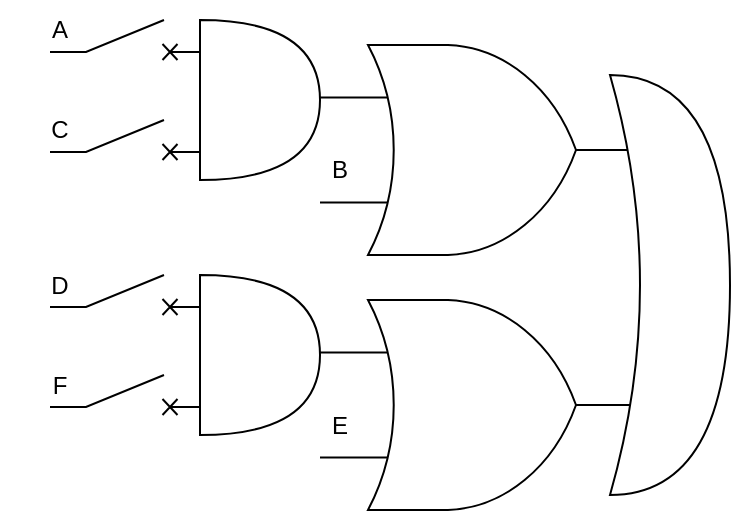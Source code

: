 <mxfile>
    <diagram id="gHxUb5GOQDzsbn01GieA" name="Page-1">
        <mxGraphModel dx="965" dy="546" grid="1" gridSize="10" guides="1" tooltips="1" connect="1" arrows="1" fold="1" page="1" pageScale="1" pageWidth="850" pageHeight="1100" math="0" shadow="0">
            <root>
                <mxCell id="0"/>
                <mxCell id="1" parent="0"/>
                <mxCell id="3" value="" style="verticalLabelPosition=bottom;shadow=0;dashed=0;align=center;html=1;verticalAlign=top;shape=mxgraph.electrical.logic_gates.logic_gate;operation=or;" vertex="1" parent="1">
                    <mxGeometry x="280" y="92.5" width="160" height="105" as="geometry"/>
                </mxCell>
                <mxCell id="4" value="" style="shape=or;whiteSpace=wrap;html=1;" vertex="1" parent="1">
                    <mxGeometry x="220" y="80" width="60" height="80" as="geometry"/>
                </mxCell>
                <mxCell id="8" value="B" style="text;html=1;strokeColor=none;fillColor=none;align=center;verticalAlign=middle;whiteSpace=wrap;rounded=0;" vertex="1" parent="1">
                    <mxGeometry x="260" y="140" width="60" height="30" as="geometry"/>
                </mxCell>
                <mxCell id="9" value="" style="pointerEvents=1;verticalLabelPosition=bottom;shadow=0;dashed=0;align=center;html=1;verticalAlign=top;shape=mxgraph.electrical.electro-mechanical.circuitBreaker2;elSwitchState=off;" vertex="1" parent="1">
                    <mxGeometry x="145" y="130" width="75" height="20" as="geometry"/>
                </mxCell>
                <mxCell id="10" value="C" style="text;html=1;strokeColor=none;fillColor=none;align=center;verticalAlign=middle;whiteSpace=wrap;rounded=0;" vertex="1" parent="1">
                    <mxGeometry x="120" y="120" width="60" height="30" as="geometry"/>
                </mxCell>
                <mxCell id="19" value="" style="pointerEvents=1;verticalLabelPosition=bottom;shadow=0;dashed=0;align=center;html=1;verticalAlign=top;shape=mxgraph.electrical.electro-mechanical.circuitBreaker2;elSwitchState=off;" vertex="1" parent="1">
                    <mxGeometry x="145" y="80" width="75" height="20" as="geometry"/>
                </mxCell>
                <mxCell id="20" value="A" style="text;html=1;strokeColor=none;fillColor=none;align=center;verticalAlign=middle;whiteSpace=wrap;rounded=0;" vertex="1" parent="1">
                    <mxGeometry x="120" y="70" width="60" height="30" as="geometry"/>
                </mxCell>
                <mxCell id="21" value="" style="verticalLabelPosition=bottom;shadow=0;dashed=0;align=center;html=1;verticalAlign=top;shape=mxgraph.electrical.logic_gates.logic_gate;operation=or;" vertex="1" parent="1">
                    <mxGeometry x="280" y="220" width="160" height="105" as="geometry"/>
                </mxCell>
                <mxCell id="22" value="" style="shape=or;whiteSpace=wrap;html=1;" vertex="1" parent="1">
                    <mxGeometry x="220" y="207.5" width="60" height="80" as="geometry"/>
                </mxCell>
                <mxCell id="23" value="E" style="text;html=1;strokeColor=none;fillColor=none;align=center;verticalAlign=middle;whiteSpace=wrap;rounded=0;" vertex="1" parent="1">
                    <mxGeometry x="260" y="267.5" width="60" height="30" as="geometry"/>
                </mxCell>
                <mxCell id="24" value="" style="pointerEvents=1;verticalLabelPosition=bottom;shadow=0;dashed=0;align=center;html=1;verticalAlign=top;shape=mxgraph.electrical.electro-mechanical.circuitBreaker2;elSwitchState=off;" vertex="1" parent="1">
                    <mxGeometry x="145" y="257.5" width="75" height="20" as="geometry"/>
                </mxCell>
                <mxCell id="25" value="F" style="text;html=1;strokeColor=none;fillColor=none;align=center;verticalAlign=middle;whiteSpace=wrap;rounded=0;" vertex="1" parent="1">
                    <mxGeometry x="120" y="247.5" width="60" height="30" as="geometry"/>
                </mxCell>
                <mxCell id="26" value="" style="pointerEvents=1;verticalLabelPosition=bottom;shadow=0;dashed=0;align=center;html=1;verticalAlign=top;shape=mxgraph.electrical.electro-mechanical.circuitBreaker2;elSwitchState=off;" vertex="1" parent="1">
                    <mxGeometry x="145" y="207.5" width="75" height="20" as="geometry"/>
                </mxCell>
                <mxCell id="27" value="D" style="text;html=1;strokeColor=none;fillColor=none;align=center;verticalAlign=middle;whiteSpace=wrap;rounded=0;" vertex="1" parent="1">
                    <mxGeometry x="120" y="197.5" width="60" height="30" as="geometry"/>
                </mxCell>
                <mxCell id="30" value="" style="shape=xor;whiteSpace=wrap;html=1;" vertex="1" parent="1">
                    <mxGeometry x="425" y="107.5" width="60" height="210" as="geometry"/>
                </mxCell>
            </root>
        </mxGraphModel>
    </diagram>
</mxfile>